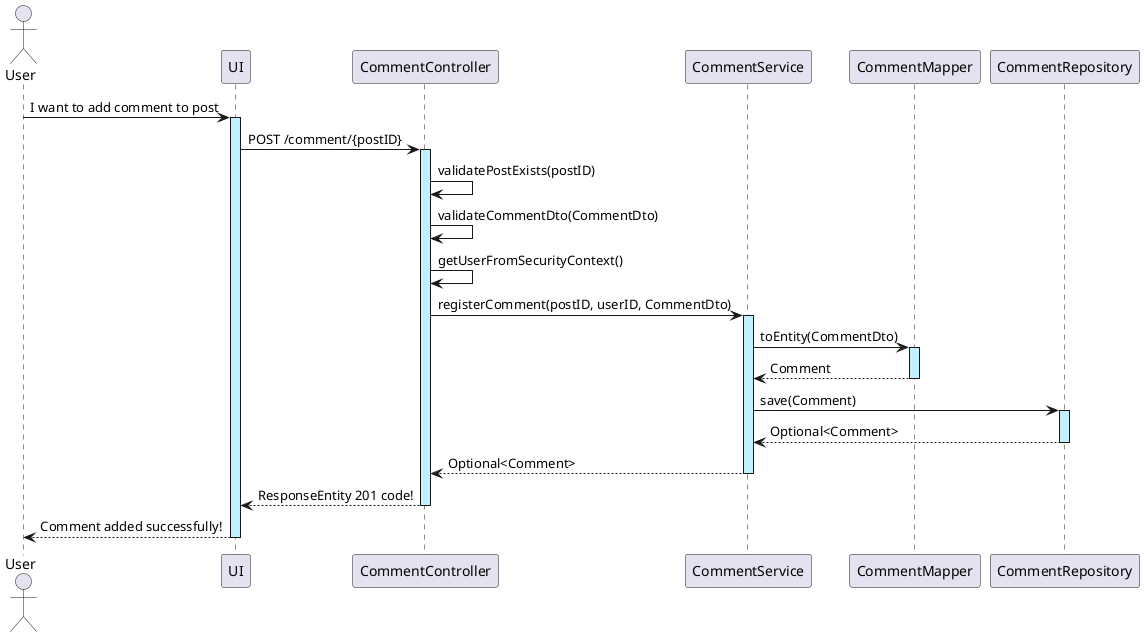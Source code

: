 @startuml

actor User

User -> UI ++ #application: I want to add comment to post
UI -> CommentController ++ #application: POST /comment/{postID}
CommentController -> CommentController: validatePostExists(postID)
CommentController -> CommentController: validateCommentDto(CommentDto)
CommentController -> CommentController: getUserFromSecurityContext()
CommentController -> CommentService ++ #application: registerComment(postID, userID, CommentDto)
CommentService -> CommentMapper ++ #application: toEntity(CommentDto)
CommentMapper --> CommentService --: Comment
CommentService -> CommentRepository ++ #application: save(Comment)
CommentRepository --> CommentService --: Optional<Comment>
CommentService --> CommentController --: Optional<Comment>
CommentController --> UI --: ResponseEntity 201 code!
UI --> User --: Comment added successfully!

@enduml